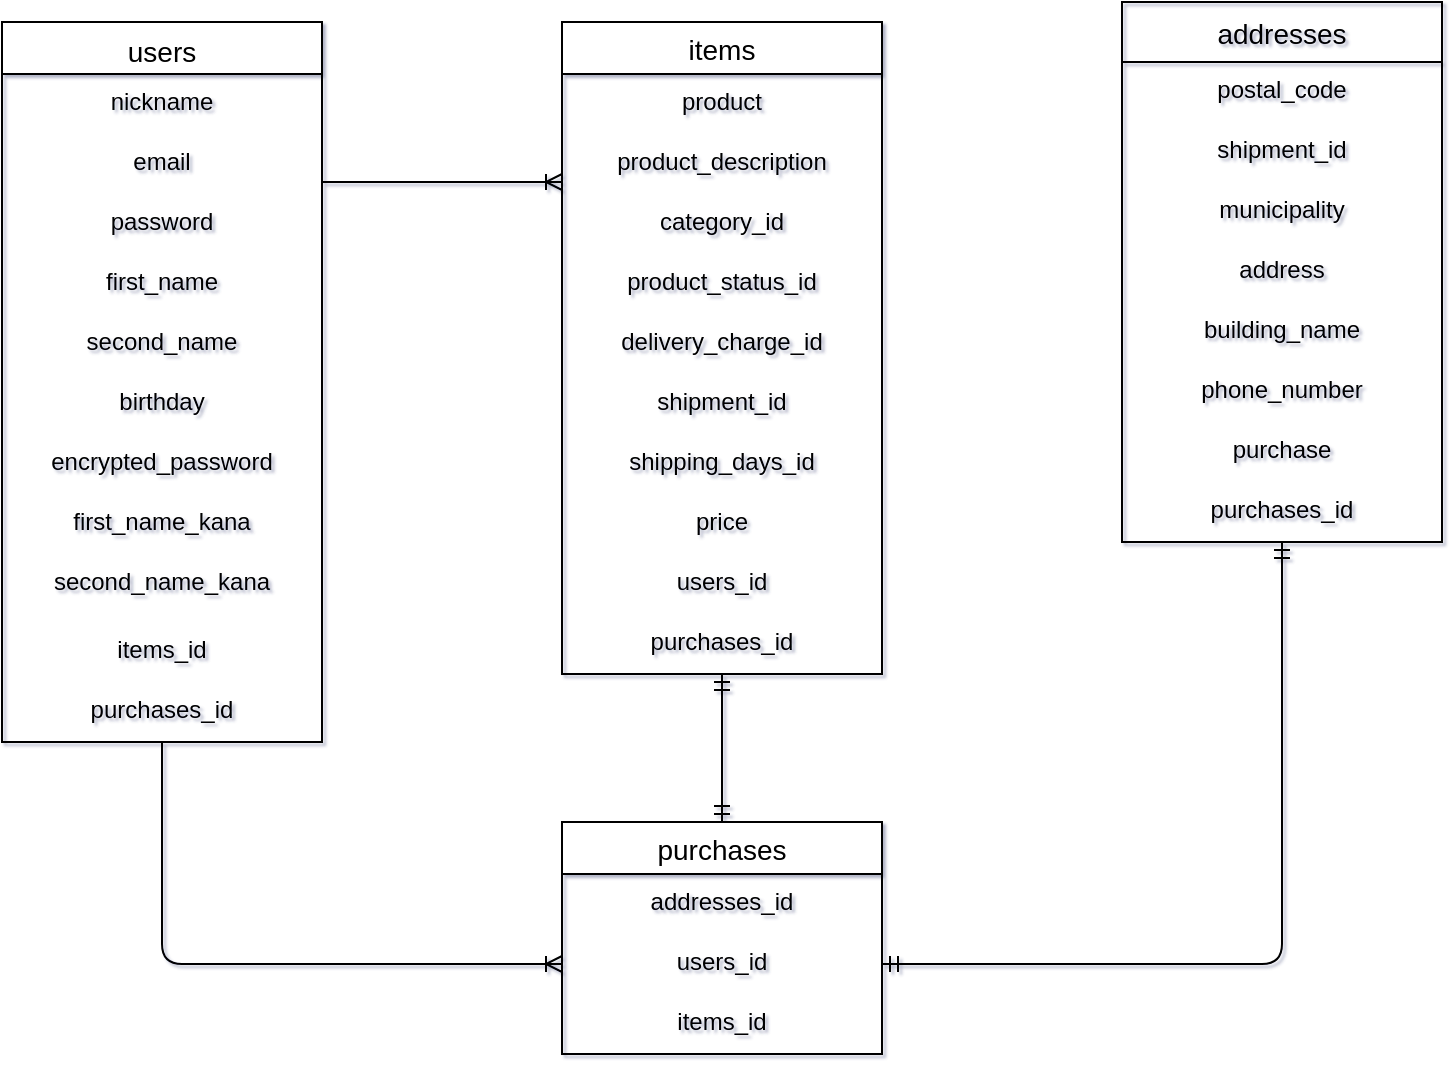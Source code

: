 <mxfile>
    <diagram id="Csk8HkdKGGD8665keumu" name="ページ1">
        <mxGraphModel dx="318" dy="1717" grid="1" gridSize="10" guides="0" tooltips="1" connect="1" arrows="0" fold="1" page="1" pageScale="1" pageWidth="827" pageHeight="1169" background="none" math="0" shadow="1">
            <root>
                <mxCell id="0"/>
                <mxCell id="1" parent="0"/>
                <mxCell id="67" value="users&#10;" style="swimlane;fontStyle=0;childLayout=stackLayout;horizontal=1;startSize=26;horizontalStack=0;resizeParent=1;resizeParentMax=0;resizeLast=0;collapsible=1;marginBottom=0;align=center;fontSize=14;verticalAlign=top;" parent="1" vertex="1">
                    <mxGeometry x="80" y="-1080" width="160" height="360" as="geometry"/>
                </mxCell>
                <mxCell id="68" value="nickname&#10;" style="text;fillColor=none;spacingLeft=4;spacingRight=4;overflow=hidden;rotatable=0;points=[[0,0.5],[1,0.5]];portConstraint=eastwest;fontSize=12;align=center;" parent="67" vertex="1">
                    <mxGeometry y="26" width="160" height="30" as="geometry"/>
                </mxCell>
                <mxCell id="69" value="email" style="text;fillColor=none;spacingLeft=4;spacingRight=4;overflow=hidden;rotatable=0;points=[[0,0.5],[1,0.5]];portConstraint=eastwest;fontSize=12;align=center;" parent="67" vertex="1">
                    <mxGeometry y="56" width="160" height="30" as="geometry"/>
                </mxCell>
                <mxCell id="70" value="password" style="text;fillColor=none;spacingLeft=4;spacingRight=4;overflow=hidden;rotatable=0;points=[[0,0.5],[1,0.5]];portConstraint=eastwest;fontSize=12;align=center;" parent="67" vertex="1">
                    <mxGeometry y="86" width="160" height="30" as="geometry"/>
                </mxCell>
                <mxCell id="71" value="first_name" style="text;strokeColor=none;fillColor=none;spacingLeft=4;spacingRight=4;overflow=hidden;rotatable=0;points=[[0,0.5],[1,0.5]];portConstraint=eastwest;fontSize=12;align=center;" parent="67" vertex="1">
                    <mxGeometry y="116" width="160" height="30" as="geometry"/>
                </mxCell>
                <mxCell id="72" value="second_name" style="text;fillColor=none;spacingLeft=4;spacingRight=4;overflow=hidden;rotatable=0;points=[[0,0.5],[1,0.5]];portConstraint=eastwest;fontSize=12;align=center;" parent="67" vertex="1">
                    <mxGeometry y="146" width="160" height="30" as="geometry"/>
                </mxCell>
                <mxCell id="73" value="birthday" style="text;strokeColor=none;fillColor=none;spacingLeft=4;spacingRight=4;overflow=hidden;rotatable=0;points=[[0,0.5],[1,0.5]];portConstraint=eastwest;fontSize=12;align=center;" parent="67" vertex="1">
                    <mxGeometry y="176" width="160" height="30" as="geometry"/>
                </mxCell>
                <mxCell id="123" value="encrypted_password" style="text;strokeColor=none;fillColor=none;spacingLeft=4;spacingRight=4;overflow=hidden;rotatable=0;points=[[0,0.5],[1,0.5]];portConstraint=eastwest;fontSize=12;align=center;" parent="67" vertex="1">
                    <mxGeometry y="206" width="160" height="30" as="geometry"/>
                </mxCell>
                <mxCell id="144" value="first_name_kana" style="text;strokeColor=none;fillColor=none;spacingLeft=4;spacingRight=4;overflow=hidden;rotatable=0;points=[[0,0.5],[1,0.5]];portConstraint=eastwest;fontSize=12;align=center;" vertex="1" parent="67">
                    <mxGeometry y="236" width="160" height="30" as="geometry"/>
                </mxCell>
                <mxCell id="121" value="second_name_kana" style="text;strokeColor=none;fillColor=none;spacingLeft=4;spacingRight=4;overflow=hidden;rotatable=0;points=[[0,0.5],[1,0.5]];portConstraint=eastwest;fontSize=12;align=center;" parent="67" vertex="1">
                    <mxGeometry y="266" width="160" height="34" as="geometry"/>
                </mxCell>
                <mxCell id="146" value="items_id" style="text;strokeColor=none;fillColor=none;spacingLeft=4;spacingRight=4;overflow=hidden;rotatable=0;points=[[0,0.5],[1,0.5]];portConstraint=eastwest;fontSize=12;align=center;" vertex="1" parent="67">
                    <mxGeometry y="300" width="160" height="30" as="geometry"/>
                </mxCell>
                <mxCell id="147" value="purchases_id" style="text;strokeColor=none;fillColor=none;spacingLeft=4;spacingRight=4;overflow=hidden;rotatable=0;points=[[0,0.5],[1,0.5]];portConstraint=eastwest;fontSize=12;align=center;" vertex="1" parent="67">
                    <mxGeometry y="330" width="160" height="30" as="geometry"/>
                </mxCell>
                <mxCell id="74" value="items" style="swimlane;fontStyle=0;childLayout=stackLayout;horizontal=1;startSize=26;horizontalStack=0;resizeParent=1;resizeParentMax=0;resizeLast=0;collapsible=1;marginBottom=0;align=center;fontSize=14;direction=east;" parent="1" vertex="1">
                    <mxGeometry x="360" y="-1080" width="160" height="326" as="geometry">
                        <mxRectangle x="400" y="-1080" width="70" height="26" as="alternateBounds"/>
                    </mxGeometry>
                </mxCell>
                <mxCell id="75" value="product" style="text;fillColor=none;spacingLeft=4;spacingRight=4;overflow=hidden;rotatable=0;points=[[0,0.5],[1,0.5]];portConstraint=eastwest;fontSize=12;align=center;" parent="74" vertex="1">
                    <mxGeometry y="26" width="160" height="30" as="geometry"/>
                </mxCell>
                <mxCell id="76" value="product_description" style="text;fillColor=none;spacingLeft=4;spacingRight=4;overflow=hidden;rotatable=0;points=[[0,0.5],[1,0.5]];portConstraint=eastwest;fontSize=12;align=center;" parent="74" vertex="1">
                    <mxGeometry y="56" width="160" height="30" as="geometry"/>
                </mxCell>
                <mxCell id="96" value="category_id" style="text;spacingLeft=4;spacingRight=4;overflow=hidden;rotatable=0;points=[[0,0.5],[1,0.5]];portConstraint=eastwest;fontSize=12;align=center;" parent="74" vertex="1">
                    <mxGeometry y="86" width="160" height="30" as="geometry"/>
                </mxCell>
                <mxCell id="126" value="product_status_id" style="text;spacingLeft=4;spacingRight=4;overflow=hidden;rotatable=0;points=[[0,0.5],[1,0.5]];portConstraint=eastwest;fontSize=12;align=center;" parent="74" vertex="1">
                    <mxGeometry y="116" width="160" height="30" as="geometry"/>
                </mxCell>
                <mxCell id="151" value="delivery_charge_id" style="text;spacingLeft=4;spacingRight=4;overflow=hidden;rotatable=0;points=[[0,0.5],[1,0.5]];portConstraint=eastwest;fontSize=12;align=center;" vertex="1" parent="74">
                    <mxGeometry y="146" width="160" height="30" as="geometry"/>
                </mxCell>
                <mxCell id="152" value="shipment_id" style="text;spacingLeft=4;spacingRight=4;overflow=hidden;rotatable=0;points=[[0,0.5],[1,0.5]];portConstraint=eastwest;fontSize=12;align=center;" vertex="1" parent="74">
                    <mxGeometry y="176" width="160" height="30" as="geometry"/>
                </mxCell>
                <mxCell id="153" value="shipping_days_id" style="text;spacingLeft=4;spacingRight=4;overflow=hidden;rotatable=0;points=[[0,0.5],[1,0.5]];portConstraint=eastwest;fontSize=12;align=center;" vertex="1" parent="74">
                    <mxGeometry y="206" width="160" height="30" as="geometry"/>
                </mxCell>
                <mxCell id="154" value="price" style="text;spacingLeft=4;spacingRight=4;overflow=hidden;rotatable=0;points=[[0,0.5],[1,0.5]];portConstraint=eastwest;fontSize=12;align=center;" vertex="1" parent="74">
                    <mxGeometry y="236" width="160" height="30" as="geometry"/>
                </mxCell>
                <mxCell id="155" value="users_id" style="text;spacingLeft=4;spacingRight=4;overflow=hidden;rotatable=0;points=[[0,0.5],[1,0.5]];portConstraint=eastwest;fontSize=12;align=center;" vertex="1" parent="74">
                    <mxGeometry y="266" width="160" height="30" as="geometry"/>
                </mxCell>
                <mxCell id="157" value="purchases_id" style="text;spacingLeft=4;spacingRight=4;overflow=hidden;rotatable=0;points=[[0,0.5],[1,0.5]];portConstraint=eastwest;fontSize=12;align=center;" vertex="1" parent="74">
                    <mxGeometry y="296" width="160" height="30" as="geometry"/>
                </mxCell>
                <mxCell id="78" value="" style="fontSize=12;html=1;endArrow=ERoneToMany;entryX=0;entryY=0.8;entryDx=0;entryDy=0;exitX=1;exitY=0.8;exitDx=0;exitDy=0;entryPerimeter=0;exitPerimeter=0;" parent="1" source="69" target="76" edge="1">
                    <mxGeometry width="100" height="100" relative="1" as="geometry">
                        <mxPoint x="243" y="-964" as="sourcePoint"/>
                        <mxPoint x="360" y="-949" as="targetPoint"/>
                        <Array as="points">
                            <mxPoint x="320" y="-1000"/>
                        </Array>
                    </mxGeometry>
                </mxCell>
                <mxCell id="79" value="addresses" style="swimlane;fontStyle=0;childLayout=stackLayout;horizontal=1;startSize=30;horizontalStack=0;resizeParent=1;resizeParentMax=0;resizeLast=0;collapsible=1;marginBottom=0;align=center;fontSize=14;swimlaneFillColor=none;fillColor=none;" parent="1" vertex="1">
                    <mxGeometry x="640" y="-1090" width="160" height="270" as="geometry"/>
                </mxCell>
                <mxCell id="99" value="postal_code" style="text;strokeColor=none;fillColor=none;spacingLeft=4;spacingRight=4;overflow=hidden;rotatable=0;points=[[0,0.5],[1,0.5]];portConstraint=eastwest;fontSize=12;align=center;" parent="79" vertex="1">
                    <mxGeometry y="30" width="160" height="30" as="geometry"/>
                </mxCell>
                <mxCell id="141" value="shipment_id" style="text;strokeColor=none;fillColor=none;spacingLeft=4;spacingRight=4;overflow=hidden;rotatable=0;points=[[0,0.5],[1,0.5]];portConstraint=eastwest;fontSize=12;align=center;" vertex="1" parent="79">
                    <mxGeometry y="60" width="160" height="30" as="geometry"/>
                </mxCell>
                <mxCell id="100" value="municipality" style="text;strokeColor=none;fillColor=none;spacingLeft=4;spacingRight=4;overflow=hidden;rotatable=0;points=[[0,0.5],[1,0.5]];portConstraint=eastwest;fontSize=12;align=center;" parent="79" vertex="1">
                    <mxGeometry y="90" width="160" height="30" as="geometry"/>
                </mxCell>
                <mxCell id="101" value="address" style="text;strokeColor=none;fillColor=none;spacingLeft=4;spacingRight=4;overflow=hidden;rotatable=0;points=[[0,0.5],[1,0.5]];portConstraint=eastwest;fontSize=12;align=center;" parent="79" vertex="1">
                    <mxGeometry y="120" width="160" height="30" as="geometry"/>
                </mxCell>
                <mxCell id="102" value="building_name" style="text;strokeColor=none;fillColor=none;spacingLeft=4;spacingRight=4;overflow=hidden;rotatable=0;points=[[0,0.5],[1,0.5]];portConstraint=eastwest;fontSize=12;align=center;" parent="79" vertex="1">
                    <mxGeometry y="150" width="160" height="30" as="geometry"/>
                </mxCell>
                <mxCell id="103" value="phone_number" style="text;strokeColor=none;fillColor=none;spacingLeft=4;spacingRight=4;overflow=hidden;rotatable=0;points=[[0,0.5],[1,0.5]];portConstraint=eastwest;fontSize=12;align=center;" parent="79" vertex="1">
                    <mxGeometry y="180" width="160" height="30" as="geometry"/>
                </mxCell>
                <mxCell id="156" value="purchase" style="text;strokeColor=none;fillColor=none;spacingLeft=4;spacingRight=4;overflow=hidden;rotatable=0;points=[[0,0.5],[1,0.5]];portConstraint=eastwest;fontSize=12;align=center;" vertex="1" parent="79">
                    <mxGeometry y="210" width="160" height="30" as="geometry"/>
                </mxCell>
                <mxCell id="158" value="purchases_id" style="text;strokeColor=none;fillColor=none;spacingLeft=4;spacingRight=4;overflow=hidden;rotatable=0;points=[[0,0.5],[1,0.5]];portConstraint=eastwest;fontSize=12;align=center;" vertex="1" parent="79">
                    <mxGeometry y="240" width="160" height="30" as="geometry"/>
                </mxCell>
                <mxCell id="133" value="purchases" style="swimlane;fontStyle=0;childLayout=stackLayout;horizontal=1;startSize=26;horizontalStack=0;resizeParent=1;resizeParentMax=0;resizeLast=0;collapsible=1;marginBottom=0;align=center;fontSize=14;" vertex="1" parent="1">
                    <mxGeometry x="360" y="-680" width="160" height="116" as="geometry"/>
                </mxCell>
                <mxCell id="139" value="addresses_id" style="text;strokeColor=none;fillColor=none;spacingLeft=4;spacingRight=4;overflow=hidden;rotatable=0;points=[[0,0.5],[1,0.5]];portConstraint=eastwest;fontSize=12;align=center;" vertex="1" parent="133">
                    <mxGeometry y="26" width="160" height="30" as="geometry"/>
                </mxCell>
                <mxCell id="159" value="users_id" style="text;strokeColor=none;fillColor=none;spacingLeft=4;spacingRight=4;overflow=hidden;rotatable=0;points=[[0,0.5],[1,0.5]];portConstraint=eastwest;fontSize=12;align=center;" vertex="1" parent="133">
                    <mxGeometry y="56" width="160" height="30" as="geometry"/>
                </mxCell>
                <mxCell id="160" value="items_id" style="text;strokeColor=none;fillColor=none;spacingLeft=4;spacingRight=4;overflow=hidden;rotatable=0;points=[[0,0.5],[1,0.5]];portConstraint=eastwest;fontSize=12;align=center;" vertex="1" parent="133">
                    <mxGeometry y="86" width="160" height="30" as="geometry"/>
                </mxCell>
                <mxCell id="143" value="" style="fontSize=12;html=1;endArrow=ERoneToMany;exitX=0.5;exitY=1;exitDx=0;exitDy=0;exitPerimeter=0;entryX=0;entryY=0.5;entryDx=0;entryDy=0;" edge="1" parent="1" source="147" target="159">
                    <mxGeometry width="100" height="100" relative="1" as="geometry">
                        <mxPoint x="360" y="-740" as="sourcePoint"/>
                        <mxPoint x="360" y="-639" as="targetPoint"/>
                        <Array as="points">
                            <mxPoint x="160" y="-609"/>
                        </Array>
                    </mxGeometry>
                </mxCell>
                <mxCell id="148" value="" style="fontSize=12;html=1;endArrow=ERmandOne;startArrow=ERmandOne;exitX=0.5;exitY=0;exitDx=0;exitDy=0;entryX=0.5;entryY=1;entryDx=0;entryDy=0;entryPerimeter=0;" edge="1" parent="1" source="133" target="157">
                    <mxGeometry width="100" height="100" relative="1" as="geometry">
                        <mxPoint x="420" y="-770" as="sourcePoint"/>
                        <mxPoint x="440" y="-700" as="targetPoint"/>
                    </mxGeometry>
                </mxCell>
                <mxCell id="149" value="" style="fontSize=12;html=1;endArrow=ERmandOne;startArrow=ERmandOne;exitX=1;exitY=0.5;exitDx=0;exitDy=0;entryX=0.5;entryY=1;entryDx=0;entryDy=0;entryPerimeter=0;" edge="1" parent="1" source="159" target="158">
                    <mxGeometry width="100" height="100" relative="1" as="geometry">
                        <mxPoint x="520" y="-639" as="sourcePoint"/>
                        <mxPoint x="720" y="-800" as="targetPoint"/>
                        <Array as="points">
                            <mxPoint x="720" y="-609"/>
                        </Array>
                    </mxGeometry>
                </mxCell>
            </root>
        </mxGraphModel>
    </diagram>
</mxfile>